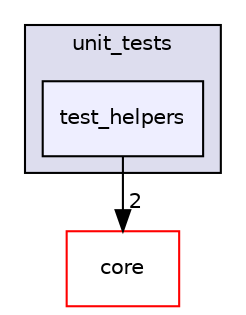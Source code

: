digraph "src/gui/unit_tests/test_helpers" {
  compound=true
  node [ fontsize="10", fontname="Helvetica"];
  edge [ labelfontsize="10", labelfontname="Helvetica"];
  subgraph clusterdir_92613d55a3f43e094d610dc2ff26e3ec {
    graph [ bgcolor="#ddddee", pencolor="black", label="unit_tests" fontname="Helvetica", fontsize="10", URL="dir_92613d55a3f43e094d610dc2ff26e3ec.html"]
  dir_4cab1c72dc71176f3297391ad2e0cd65 [shape=box, label="test_helpers", style="filled", fillcolor="#eeeeff", pencolor="black", URL="dir_4cab1c72dc71176f3297391ad2e0cd65.html"];
  }
  dir_aebb8dcc11953d78e620bbef0b9e2183 [shape=box label="core" fillcolor="white" style="filled" color="red" URL="dir_aebb8dcc11953d78e620bbef0b9e2183.html"];
  dir_4cab1c72dc71176f3297391ad2e0cd65->dir_aebb8dcc11953d78e620bbef0b9e2183 [headlabel="2", labeldistance=1.5 headhref="dir_000037_000001.html"];
}
